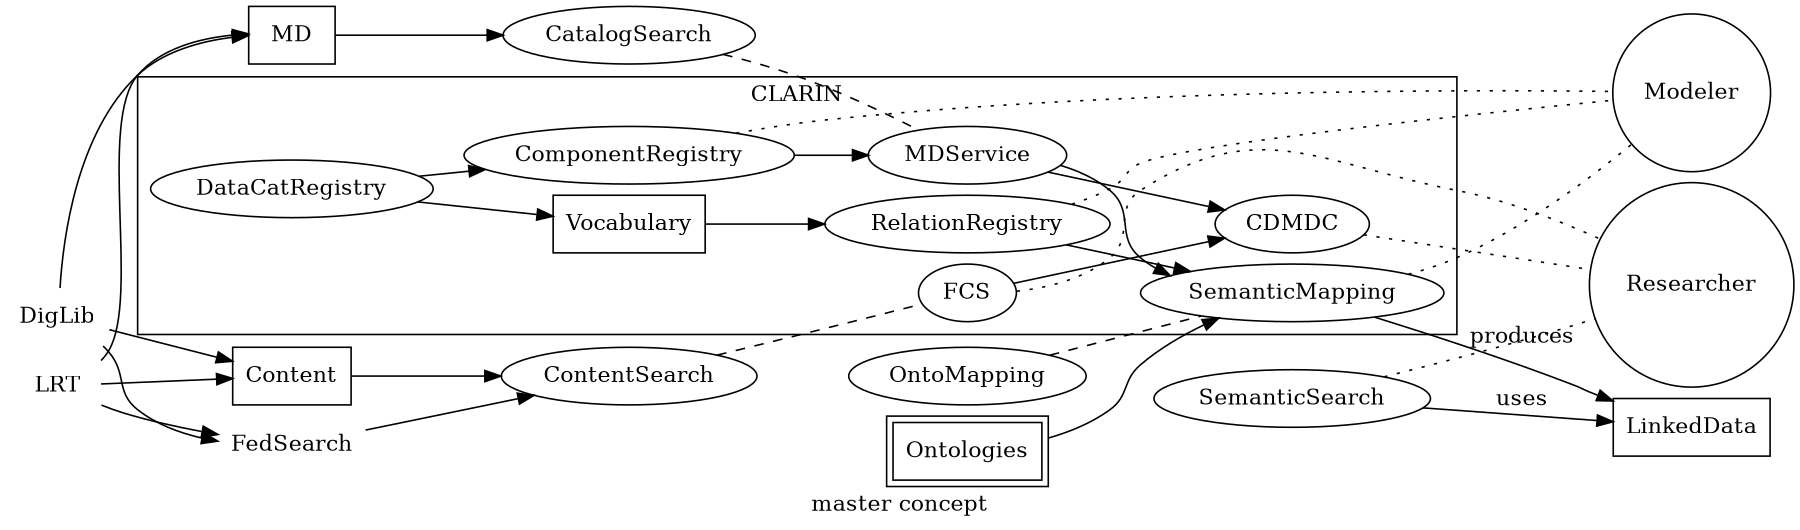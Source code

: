 /* 

dot -oconcept2.png -Tpng concept2.dot 

*/
digraph concept{
  label="master concept";
	rankdir=LR;
	size="10,11";		
	ranksep=0.25;
	nodesep=0.18;

	 graph [compound=true,
		mclimit=4,		
		remincross=true,
		nodesep = 0.1,
	size="12,12"
	];

node [shape=none];

DigLib;

DigLib -> FedSearch;
LRT -> FedSearch;


node [shape=box];
LinkedData;
DigLib -> MD;
LRT -> MD;
LRT -> Content;
DigLib -> Content;
Ontologies[peripheries=2] ;
Vocabulary;

node [shape=ellipse];
SemanticSearch -> LinkedData[label="uses"];
SemanticMapping -> LinkedData [label="produces"];

OntoMapping;
MD -> CatalogSearch;
Content -> ContentSearch;
FedSearch -> ContentSearch;
//Ontology -> NavigateGraph;
//Ontology -> OntoSearch;
Ontologies -> SemanticMapping;

	subgraph cluster_clarin {
		label="CLARIN";
		
		MDService;
		FCS;
		MDService -> CDMDC;
		FCS -> CDMDC;		
		DataCatRegistry -> ComponentRegistry -> MDService;
		DataCatRegistry -> Vocabulary -> RelationRegistry;
		
		RelationRegistry -> SemanticMapping;
		MDService -> SemanticMapping;
		
	
	}
	
		
		CatalogSearch -> MDService[style=dashed,arrowhead=none];
		ContentSearch -> FCS[style=dashed,arrowhead=none];		
		OntoMapping -> SemanticMapping [style=dashed,arrowhead=none];
		
	/* user */
node [shape=circle];

SemanticSearch -> Researcher [arrowhead=none, arrowtail=none, style=dotted];
FCS -> Researcher [arrowhead=none, arrowtail=none, style=dotted];
CDMDC -> Researcher [arrowhead=none, arrowtail=none, style=dotted];
SemanticMapping -> Modeler [arrowhead=none, arrowtail=none, style=dotted];
RelationRegistry -> Modeler [arrowhead=none, arrowtail=none, style=dotted];

ComponentRegistry -> Modeler [arrowhead=none, arrowtail=none, style=dotted];

	
	
}